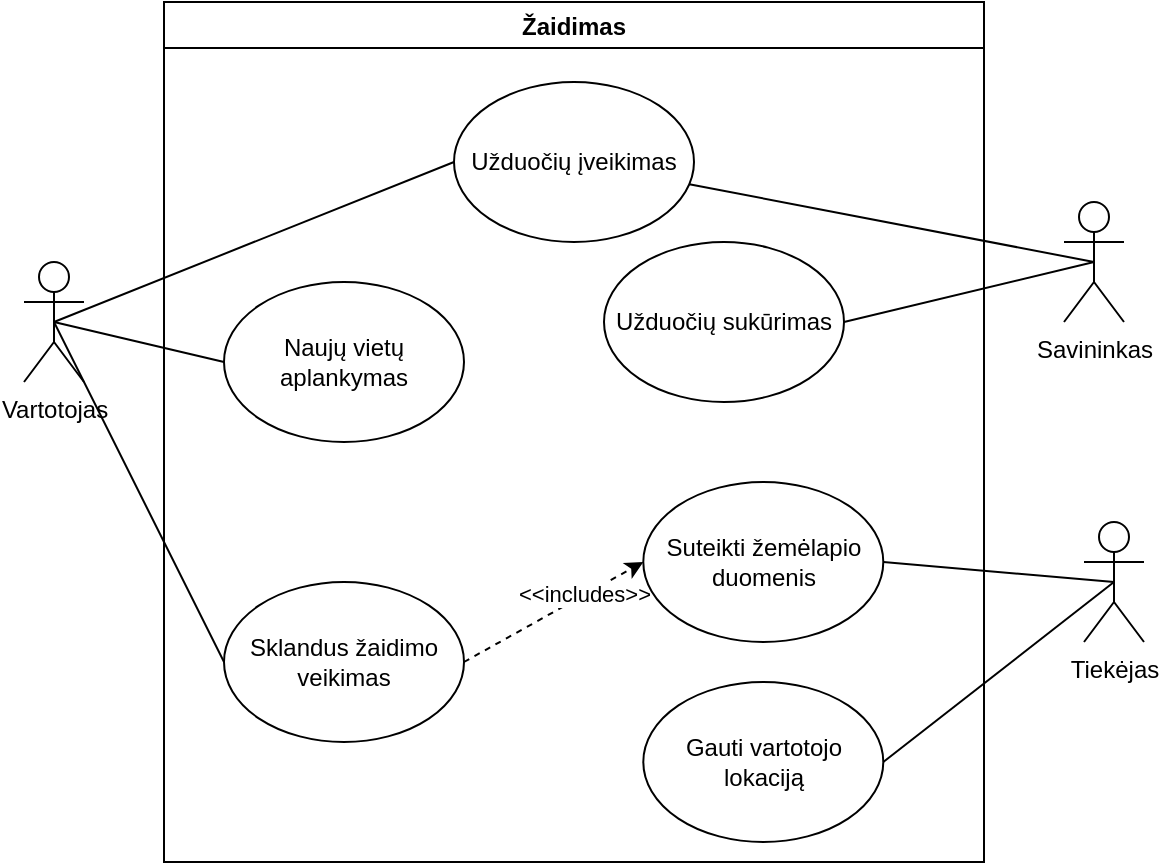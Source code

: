 <mxfile version="16.6.4" type="device"><diagram id="9HKXlz7_wL9zhO64vQPr" name="Page-1"><mxGraphModel dx="1185" dy="614" grid="1" gridSize="10" guides="1" tooltips="1" connect="1" arrows="1" fold="1" page="1" pageScale="1" pageWidth="850" pageHeight="1100" math="0" shadow="0"><root><mxCell id="0"/><mxCell id="1" parent="0"/><mxCell id="3Sv5F57jFrUq2sMMF_K6-15" style="rounded=0;orthogonalLoop=1;jettySize=auto;html=1;entryX=0;entryY=0.5;entryDx=0;entryDy=0;endArrow=none;endFill=0;exitX=0.5;exitY=0.5;exitDx=0;exitDy=0;exitPerimeter=0;" parent="1" source="3Sv5F57jFrUq2sMMF_K6-1" target="3Sv5F57jFrUq2sMMF_K6-11" edge="1"><mxGeometry relative="1" as="geometry"/></mxCell><mxCell id="3Sv5F57jFrUq2sMMF_K6-1" value="Vartotojas" style="shape=umlActor;verticalLabelPosition=bottom;verticalAlign=top;html=1;outlineConnect=0;" parent="1" vertex="1"><mxGeometry x="170" y="360" width="30" height="60" as="geometry"/></mxCell><mxCell id="3Sv5F57jFrUq2sMMF_K6-2" value="Žaidimas" style="swimlane;" parent="1" vertex="1"><mxGeometry x="240" y="230" width="410" height="430" as="geometry"/></mxCell><mxCell id="3Sv5F57jFrUq2sMMF_K6-10" value="Naujų vietų aplankymas" style="ellipse;whiteSpace=wrap;html=1;" parent="3Sv5F57jFrUq2sMMF_K6-2" vertex="1"><mxGeometry x="30" y="140" width="120" height="80" as="geometry"/></mxCell><mxCell id="Kb3hXLK6hLuZj9bhfbrz-2" style="edgeStyle=none;rounded=0;orthogonalLoop=1;jettySize=auto;html=1;entryX=0;entryY=0.5;entryDx=0;entryDy=0;dashed=1;endArrow=classic;endFill=1;exitX=1;exitY=0.5;exitDx=0;exitDy=0;" edge="1" parent="3Sv5F57jFrUq2sMMF_K6-2" source="3Sv5F57jFrUq2sMMF_K6-11" target="3Sv5F57jFrUq2sMMF_K6-20"><mxGeometry relative="1" as="geometry"/></mxCell><mxCell id="Kb3hXLK6hLuZj9bhfbrz-3" value="&amp;lt;&amp;lt;includes&amp;gt;&amp;gt;" style="edgeLabel;html=1;align=center;verticalAlign=middle;resizable=0;points=[];" vertex="1" connectable="0" parent="Kb3hXLK6hLuZj9bhfbrz-2"><mxGeometry x="0.352" y="1" relative="1" as="geometry"><mxPoint as="offset"/></mxGeometry></mxCell><mxCell id="3Sv5F57jFrUq2sMMF_K6-11" value="Sklandus žaidimo veikimas" style="ellipse;whiteSpace=wrap;html=1;" parent="3Sv5F57jFrUq2sMMF_K6-2" vertex="1"><mxGeometry x="30" y="290" width="120" height="80" as="geometry"/></mxCell><mxCell id="3Sv5F57jFrUq2sMMF_K6-12" value="Užduočių įveikimas" style="ellipse;whiteSpace=wrap;html=1;" parent="3Sv5F57jFrUq2sMMF_K6-2" vertex="1"><mxGeometry x="145" y="40" width="120" height="80" as="geometry"/></mxCell><mxCell id="3Sv5F57jFrUq2sMMF_K6-20" value="Suteikti žemėlapio duomenis" style="ellipse;whiteSpace=wrap;html=1;" parent="3Sv5F57jFrUq2sMMF_K6-2" vertex="1"><mxGeometry x="239.65" y="240" width="120" height="80" as="geometry"/></mxCell><mxCell id="3Sv5F57jFrUq2sMMF_K6-22" value="Gauti vartotojo lokaciją" style="ellipse;whiteSpace=wrap;html=1;" parent="3Sv5F57jFrUq2sMMF_K6-2" vertex="1"><mxGeometry x="239.65" y="340" width="120" height="80" as="geometry"/></mxCell><mxCell id="Kb3hXLK6hLuZj9bhfbrz-15" value="Užduočių sukūrimas" style="ellipse;whiteSpace=wrap;html=1;" vertex="1" parent="3Sv5F57jFrUq2sMMF_K6-2"><mxGeometry x="220" y="120" width="120" height="80" as="geometry"/></mxCell><mxCell id="3Sv5F57jFrUq2sMMF_K6-14" value="" style="endArrow=none;html=1;rounded=0;entryX=0.5;entryY=0.5;entryDx=0;entryDy=0;entryPerimeter=0;exitX=0;exitY=0.5;exitDx=0;exitDy=0;" parent="1" source="3Sv5F57jFrUq2sMMF_K6-10" target="3Sv5F57jFrUq2sMMF_K6-1" edge="1"><mxGeometry width="50" height="50" relative="1" as="geometry"><mxPoint x="630" y="430" as="sourcePoint"/><mxPoint x="680" y="380" as="targetPoint"/></mxGeometry></mxCell><mxCell id="3Sv5F57jFrUq2sMMF_K6-17" style="rounded=0;orthogonalLoop=1;jettySize=auto;html=1;entryX=0;entryY=0.5;entryDx=0;entryDy=0;endArrow=none;endFill=0;exitX=0.5;exitY=0.5;exitDx=0;exitDy=0;exitPerimeter=0;" parent="1" source="3Sv5F57jFrUq2sMMF_K6-1" target="3Sv5F57jFrUq2sMMF_K6-12" edge="1"><mxGeometry relative="1" as="geometry"><mxPoint x="135" y="400" as="sourcePoint"/><mxPoint x="260" y="440" as="targetPoint"/></mxGeometry></mxCell><mxCell id="3Sv5F57jFrUq2sMMF_K6-18" value="Tiekėjas" style="shape=umlActor;verticalLabelPosition=bottom;verticalAlign=top;html=1;outlineConnect=0;" parent="1" vertex="1"><mxGeometry x="700" y="490" width="30" height="60" as="geometry"/></mxCell><mxCell id="3Sv5F57jFrUq2sMMF_K6-21" value="" style="endArrow=none;html=1;rounded=0;entryX=0.5;entryY=0.5;entryDx=0;entryDy=0;entryPerimeter=0;exitX=1;exitY=0.5;exitDx=0;exitDy=0;" parent="1" source="3Sv5F57jFrUq2sMMF_K6-20" target="3Sv5F57jFrUq2sMMF_K6-18" edge="1"><mxGeometry width="50" height="50" relative="1" as="geometry"><mxPoint x="795" y="470" as="sourcePoint"/><mxPoint x="290" y="430" as="targetPoint"/></mxGeometry></mxCell><mxCell id="3Sv5F57jFrUq2sMMF_K6-23" value="" style="endArrow=none;html=1;rounded=0;entryX=0.5;entryY=0.5;entryDx=0;entryDy=0;entryPerimeter=0;exitX=1;exitY=0.5;exitDx=0;exitDy=0;" parent="1" source="3Sv5F57jFrUq2sMMF_K6-22" target="3Sv5F57jFrUq2sMMF_K6-18" edge="1"><mxGeometry width="50" height="50" relative="1" as="geometry"><mxPoint x="795" y="600" as="sourcePoint"/><mxPoint x="635" y="520" as="targetPoint"/></mxGeometry></mxCell><mxCell id="Kb3hXLK6hLuZj9bhfbrz-5" value="Savininkas" style="shape=umlActor;verticalLabelPosition=bottom;verticalAlign=top;html=1;outlineConnect=0;" vertex="1" parent="1"><mxGeometry x="690" y="330" width="30" height="60" as="geometry"/></mxCell><mxCell id="Kb3hXLK6hLuZj9bhfbrz-10" style="edgeStyle=none;rounded=0;orthogonalLoop=1;jettySize=auto;html=1;endArrow=none;endFill=0;entryX=0.5;entryY=0.5;entryDx=0;entryDy=0;entryPerimeter=0;" edge="1" parent="1" source="3Sv5F57jFrUq2sMMF_K6-12" target="Kb3hXLK6hLuZj9bhfbrz-5"><mxGeometry relative="1" as="geometry"><mxPoint x="700" y="360" as="targetPoint"/></mxGeometry></mxCell><mxCell id="Kb3hXLK6hLuZj9bhfbrz-14" style="edgeStyle=none;rounded=0;orthogonalLoop=1;jettySize=auto;html=1;endArrow=none;endFill=0;entryX=0.5;entryY=0.5;entryDx=0;entryDy=0;entryPerimeter=0;exitX=1;exitY=0.5;exitDx=0;exitDy=0;" edge="1" parent="1" source="Kb3hXLK6hLuZj9bhfbrz-15" target="Kb3hXLK6hLuZj9bhfbrz-5"><mxGeometry relative="1" as="geometry"><mxPoint x="715" y="370" as="targetPoint"/><mxPoint x="580" y="370" as="sourcePoint"/></mxGeometry></mxCell></root></mxGraphModel></diagram></mxfile>